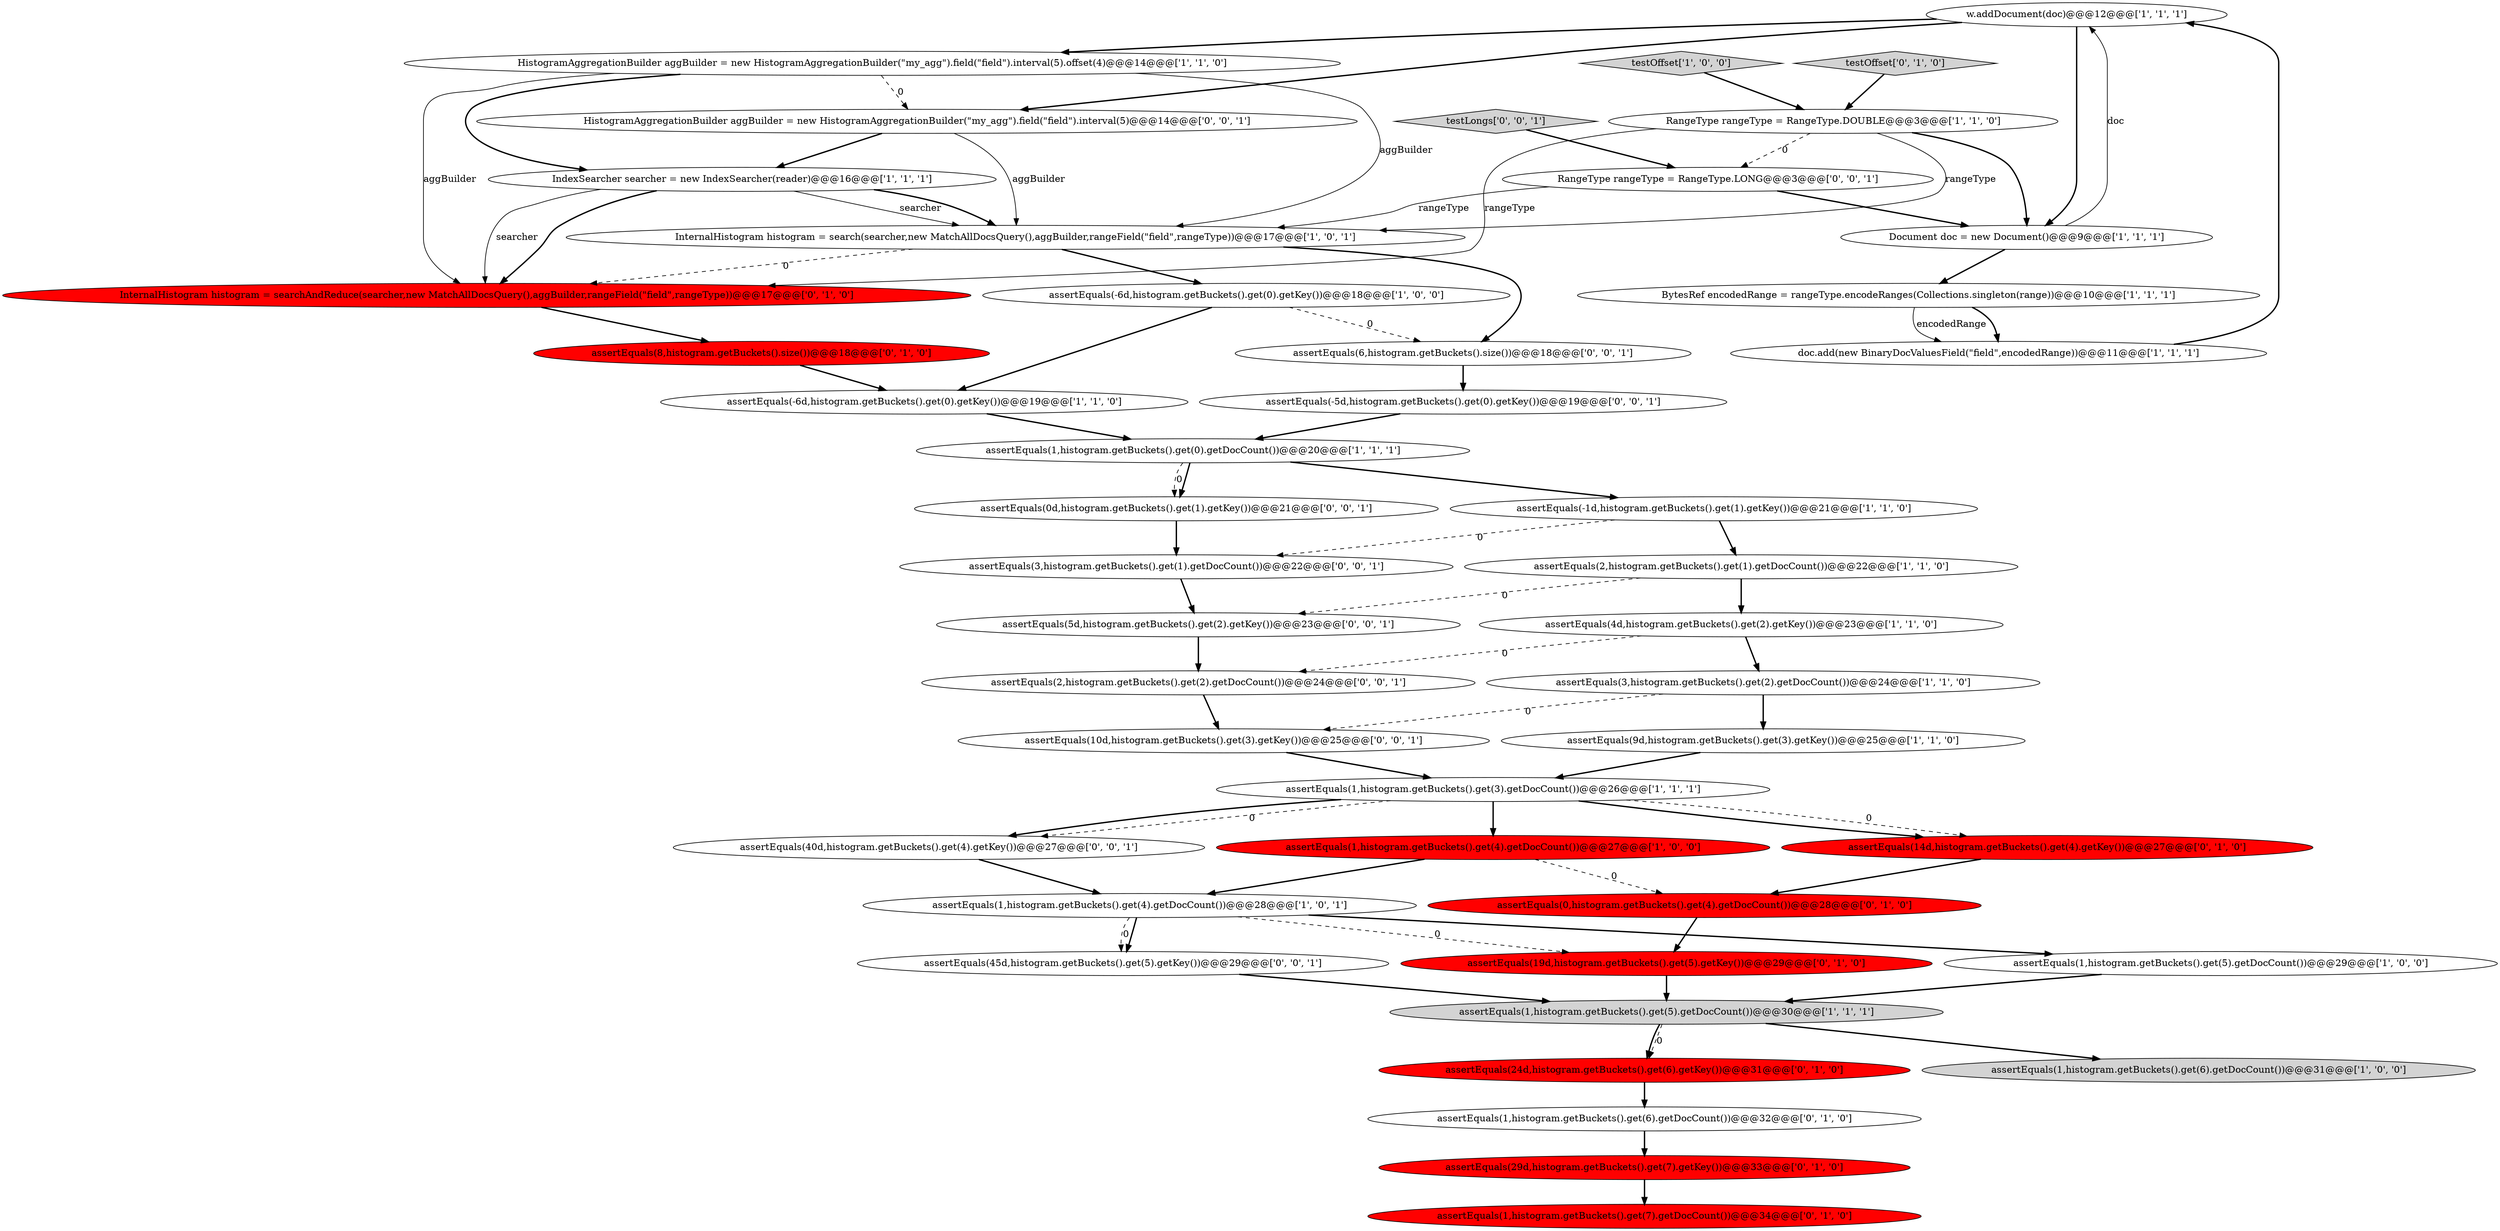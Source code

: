 digraph {
3 [style = filled, label = "assertEquals(1,histogram.getBuckets().get(3).getDocCount())@@@26@@@['1', '1', '1']", fillcolor = white, shape = ellipse image = "AAA0AAABBB1BBB"];
24 [style = filled, label = "assertEquals(8,histogram.getBuckets().size())@@@18@@@['0', '1', '0']", fillcolor = red, shape = ellipse image = "AAA1AAABBB2BBB"];
35 [style = filled, label = "HistogramAggregationBuilder aggBuilder = new HistogramAggregationBuilder(\"my_agg\").field(\"field\").interval(5)@@@14@@@['0', '0', '1']", fillcolor = white, shape = ellipse image = "AAA0AAABBB3BBB"];
30 [style = filled, label = "assertEquals(1,histogram.getBuckets().get(6).getDocCount())@@@32@@@['0', '1', '0']", fillcolor = white, shape = ellipse image = "AAA0AAABBB2BBB"];
31 [style = filled, label = "assertEquals(24d,histogram.getBuckets().get(6).getKey())@@@31@@@['0', '1', '0']", fillcolor = red, shape = ellipse image = "AAA1AAABBB2BBB"];
8 [style = filled, label = "w.addDocument(doc)@@@12@@@['1', '1', '1']", fillcolor = white, shape = ellipse image = "AAA0AAABBB1BBB"];
9 [style = filled, label = "assertEquals(-6d,histogram.getBuckets().get(0).getKey())@@@19@@@['1', '1', '0']", fillcolor = white, shape = ellipse image = "AAA0AAABBB1BBB"];
44 [style = filled, label = "assertEquals(10d,histogram.getBuckets().get(3).getKey())@@@25@@@['0', '0', '1']", fillcolor = white, shape = ellipse image = "AAA0AAABBB3BBB"];
26 [style = filled, label = "testOffset['0', '1', '0']", fillcolor = lightgray, shape = diamond image = "AAA0AAABBB2BBB"];
20 [style = filled, label = "assertEquals(1,histogram.getBuckets().get(0).getDocCount())@@@20@@@['1', '1', '1']", fillcolor = white, shape = ellipse image = "AAA0AAABBB1BBB"];
13 [style = filled, label = "doc.add(new BinaryDocValuesField(\"field\",encodedRange))@@@11@@@['1', '1', '1']", fillcolor = white, shape = ellipse image = "AAA0AAABBB1BBB"];
16 [style = filled, label = "Document doc = new Document()@@@9@@@['1', '1', '1']", fillcolor = white, shape = ellipse image = "AAA0AAABBB1BBB"];
34 [style = filled, label = "assertEquals(0d,histogram.getBuckets().get(1).getKey())@@@21@@@['0', '0', '1']", fillcolor = white, shape = ellipse image = "AAA0AAABBB3BBB"];
12 [style = filled, label = "assertEquals(1,histogram.getBuckets().get(6).getDocCount())@@@31@@@['1', '0', '0']", fillcolor = lightgray, shape = ellipse image = "AAA0AAABBB1BBB"];
25 [style = filled, label = "assertEquals(29d,histogram.getBuckets().get(7).getKey())@@@33@@@['0', '1', '0']", fillcolor = red, shape = ellipse image = "AAA1AAABBB2BBB"];
19 [style = filled, label = "assertEquals(1,histogram.getBuckets().get(5).getDocCount())@@@29@@@['1', '0', '0']", fillcolor = white, shape = ellipse image = "AAA0AAABBB1BBB"];
7 [style = filled, label = "BytesRef encodedRange = rangeType.encodeRanges(Collections.singleton(range))@@@10@@@['1', '1', '1']", fillcolor = white, shape = ellipse image = "AAA0AAABBB1BBB"];
39 [style = filled, label = "assertEquals(5d,histogram.getBuckets().get(2).getKey())@@@23@@@['0', '0', '1']", fillcolor = white, shape = ellipse image = "AAA0AAABBB3BBB"];
40 [style = filled, label = "assertEquals(40d,histogram.getBuckets().get(4).getKey())@@@27@@@['0', '0', '1']", fillcolor = white, shape = ellipse image = "AAA0AAABBB3BBB"];
36 [style = filled, label = "assertEquals(-5d,histogram.getBuckets().get(0).getKey())@@@19@@@['0', '0', '1']", fillcolor = white, shape = ellipse image = "AAA0AAABBB3BBB"];
27 [style = filled, label = "assertEquals(0,histogram.getBuckets().get(4).getDocCount())@@@28@@@['0', '1', '0']", fillcolor = red, shape = ellipse image = "AAA1AAABBB2BBB"];
22 [style = filled, label = "testOffset['1', '0', '0']", fillcolor = lightgray, shape = diamond image = "AAA0AAABBB1BBB"];
0 [style = filled, label = "IndexSearcher searcher = new IndexSearcher(reader)@@@16@@@['1', '1', '1']", fillcolor = white, shape = ellipse image = "AAA0AAABBB1BBB"];
2 [style = filled, label = "assertEquals(-6d,histogram.getBuckets().get(0).getKey())@@@18@@@['1', '0', '0']", fillcolor = white, shape = ellipse image = "AAA0AAABBB1BBB"];
23 [style = filled, label = "InternalHistogram histogram = searchAndReduce(searcher,new MatchAllDocsQuery(),aggBuilder,rangeField(\"field\",rangeType))@@@17@@@['0', '1', '0']", fillcolor = red, shape = ellipse image = "AAA1AAABBB2BBB"];
5 [style = filled, label = "assertEquals(4d,histogram.getBuckets().get(2).getKey())@@@23@@@['1', '1', '0']", fillcolor = white, shape = ellipse image = "AAA0AAABBB1BBB"];
17 [style = filled, label = "InternalHistogram histogram = search(searcher,new MatchAllDocsQuery(),aggBuilder,rangeField(\"field\",rangeType))@@@17@@@['1', '0', '1']", fillcolor = white, shape = ellipse image = "AAA0AAABBB1BBB"];
10 [style = filled, label = "assertEquals(3,histogram.getBuckets().get(2).getDocCount())@@@24@@@['1', '1', '0']", fillcolor = white, shape = ellipse image = "AAA0AAABBB1BBB"];
21 [style = filled, label = "assertEquals(2,histogram.getBuckets().get(1).getDocCount())@@@22@@@['1', '1', '0']", fillcolor = white, shape = ellipse image = "AAA0AAABBB1BBB"];
37 [style = filled, label = "assertEquals(2,histogram.getBuckets().get(2).getDocCount())@@@24@@@['0', '0', '1']", fillcolor = white, shape = ellipse image = "AAA0AAABBB3BBB"];
14 [style = filled, label = "assertEquals(1,histogram.getBuckets().get(4).getDocCount())@@@28@@@['1', '0', '1']", fillcolor = white, shape = ellipse image = "AAA0AAABBB1BBB"];
38 [style = filled, label = "assertEquals(45d,histogram.getBuckets().get(5).getKey())@@@29@@@['0', '0', '1']", fillcolor = white, shape = ellipse image = "AAA0AAABBB3BBB"];
41 [style = filled, label = "assertEquals(6,histogram.getBuckets().size())@@@18@@@['0', '0', '1']", fillcolor = white, shape = ellipse image = "AAA0AAABBB3BBB"];
43 [style = filled, label = "RangeType rangeType = RangeType.LONG@@@3@@@['0', '0', '1']", fillcolor = white, shape = ellipse image = "AAA0AAABBB3BBB"];
29 [style = filled, label = "assertEquals(19d,histogram.getBuckets().get(5).getKey())@@@29@@@['0', '1', '0']", fillcolor = red, shape = ellipse image = "AAA1AAABBB2BBB"];
6 [style = filled, label = "RangeType rangeType = RangeType.DOUBLE@@@3@@@['1', '1', '0']", fillcolor = white, shape = ellipse image = "AAA0AAABBB1BBB"];
11 [style = filled, label = "HistogramAggregationBuilder aggBuilder = new HistogramAggregationBuilder(\"my_agg\").field(\"field\").interval(5).offset(4)@@@14@@@['1', '1', '0']", fillcolor = white, shape = ellipse image = "AAA0AAABBB1BBB"];
18 [style = filled, label = "assertEquals(-1d,histogram.getBuckets().get(1).getKey())@@@21@@@['1', '1', '0']", fillcolor = white, shape = ellipse image = "AAA0AAABBB1BBB"];
1 [style = filled, label = "assertEquals(9d,histogram.getBuckets().get(3).getKey())@@@25@@@['1', '1', '0']", fillcolor = white, shape = ellipse image = "AAA0AAABBB1BBB"];
42 [style = filled, label = "testLongs['0', '0', '1']", fillcolor = lightgray, shape = diamond image = "AAA0AAABBB3BBB"];
4 [style = filled, label = "assertEquals(1,histogram.getBuckets().get(5).getDocCount())@@@30@@@['1', '1', '1']", fillcolor = lightgray, shape = ellipse image = "AAA0AAABBB1BBB"];
32 [style = filled, label = "assertEquals(1,histogram.getBuckets().get(7).getDocCount())@@@34@@@['0', '1', '0']", fillcolor = red, shape = ellipse image = "AAA1AAABBB2BBB"];
33 [style = filled, label = "assertEquals(3,histogram.getBuckets().get(1).getDocCount())@@@22@@@['0', '0', '1']", fillcolor = white, shape = ellipse image = "AAA0AAABBB3BBB"];
15 [style = filled, label = "assertEquals(1,histogram.getBuckets().get(4).getDocCount())@@@27@@@['1', '0', '0']", fillcolor = red, shape = ellipse image = "AAA1AAABBB1BBB"];
28 [style = filled, label = "assertEquals(14d,histogram.getBuckets().get(4).getKey())@@@27@@@['0', '1', '0']", fillcolor = red, shape = ellipse image = "AAA1AAABBB2BBB"];
7->13 [style = bold, label=""];
39->37 [style = bold, label=""];
8->16 [style = bold, label=""];
5->10 [style = bold, label=""];
43->16 [style = bold, label=""];
0->17 [style = solid, label="searcher"];
29->4 [style = bold, label=""];
3->28 [style = dashed, label="0"];
42->43 [style = bold, label=""];
3->40 [style = dashed, label="0"];
15->14 [style = bold, label=""];
3->40 [style = bold, label=""];
0->17 [style = bold, label=""];
16->8 [style = solid, label="doc"];
20->34 [style = bold, label=""];
11->23 [style = solid, label="aggBuilder"];
17->41 [style = bold, label=""];
44->3 [style = bold, label=""];
6->43 [style = dashed, label="0"];
34->33 [style = bold, label=""];
16->7 [style = bold, label=""];
1->3 [style = bold, label=""];
25->32 [style = bold, label=""];
38->4 [style = bold, label=""];
4->31 [style = dashed, label="0"];
35->17 [style = solid, label="aggBuilder"];
30->25 [style = bold, label=""];
14->19 [style = bold, label=""];
9->20 [style = bold, label=""];
14->38 [style = bold, label=""];
3->15 [style = bold, label=""];
43->17 [style = solid, label="rangeType"];
10->44 [style = dashed, label="0"];
2->9 [style = bold, label=""];
26->6 [style = bold, label=""];
8->35 [style = bold, label=""];
36->20 [style = bold, label=""];
0->23 [style = solid, label="searcher"];
21->39 [style = dashed, label="0"];
20->18 [style = bold, label=""];
21->5 [style = bold, label=""];
4->31 [style = bold, label=""];
3->28 [style = bold, label=""];
23->24 [style = bold, label=""];
11->0 [style = bold, label=""];
35->0 [style = bold, label=""];
41->36 [style = bold, label=""];
0->23 [style = bold, label=""];
33->39 [style = bold, label=""];
17->2 [style = bold, label=""];
20->34 [style = dashed, label="0"];
18->33 [style = dashed, label="0"];
6->16 [style = bold, label=""];
11->17 [style = solid, label="aggBuilder"];
7->13 [style = solid, label="encodedRange"];
14->38 [style = dashed, label="0"];
31->30 [style = bold, label=""];
37->44 [style = bold, label=""];
6->23 [style = solid, label="rangeType"];
4->12 [style = bold, label=""];
40->14 [style = bold, label=""];
2->41 [style = dashed, label="0"];
6->17 [style = solid, label="rangeType"];
19->4 [style = bold, label=""];
28->27 [style = bold, label=""];
18->21 [style = bold, label=""];
27->29 [style = bold, label=""];
13->8 [style = bold, label=""];
17->23 [style = dashed, label="0"];
15->27 [style = dashed, label="0"];
10->1 [style = bold, label=""];
14->29 [style = dashed, label="0"];
8->11 [style = bold, label=""];
24->9 [style = bold, label=""];
5->37 [style = dashed, label="0"];
22->6 [style = bold, label=""];
11->35 [style = dashed, label="0"];
}

